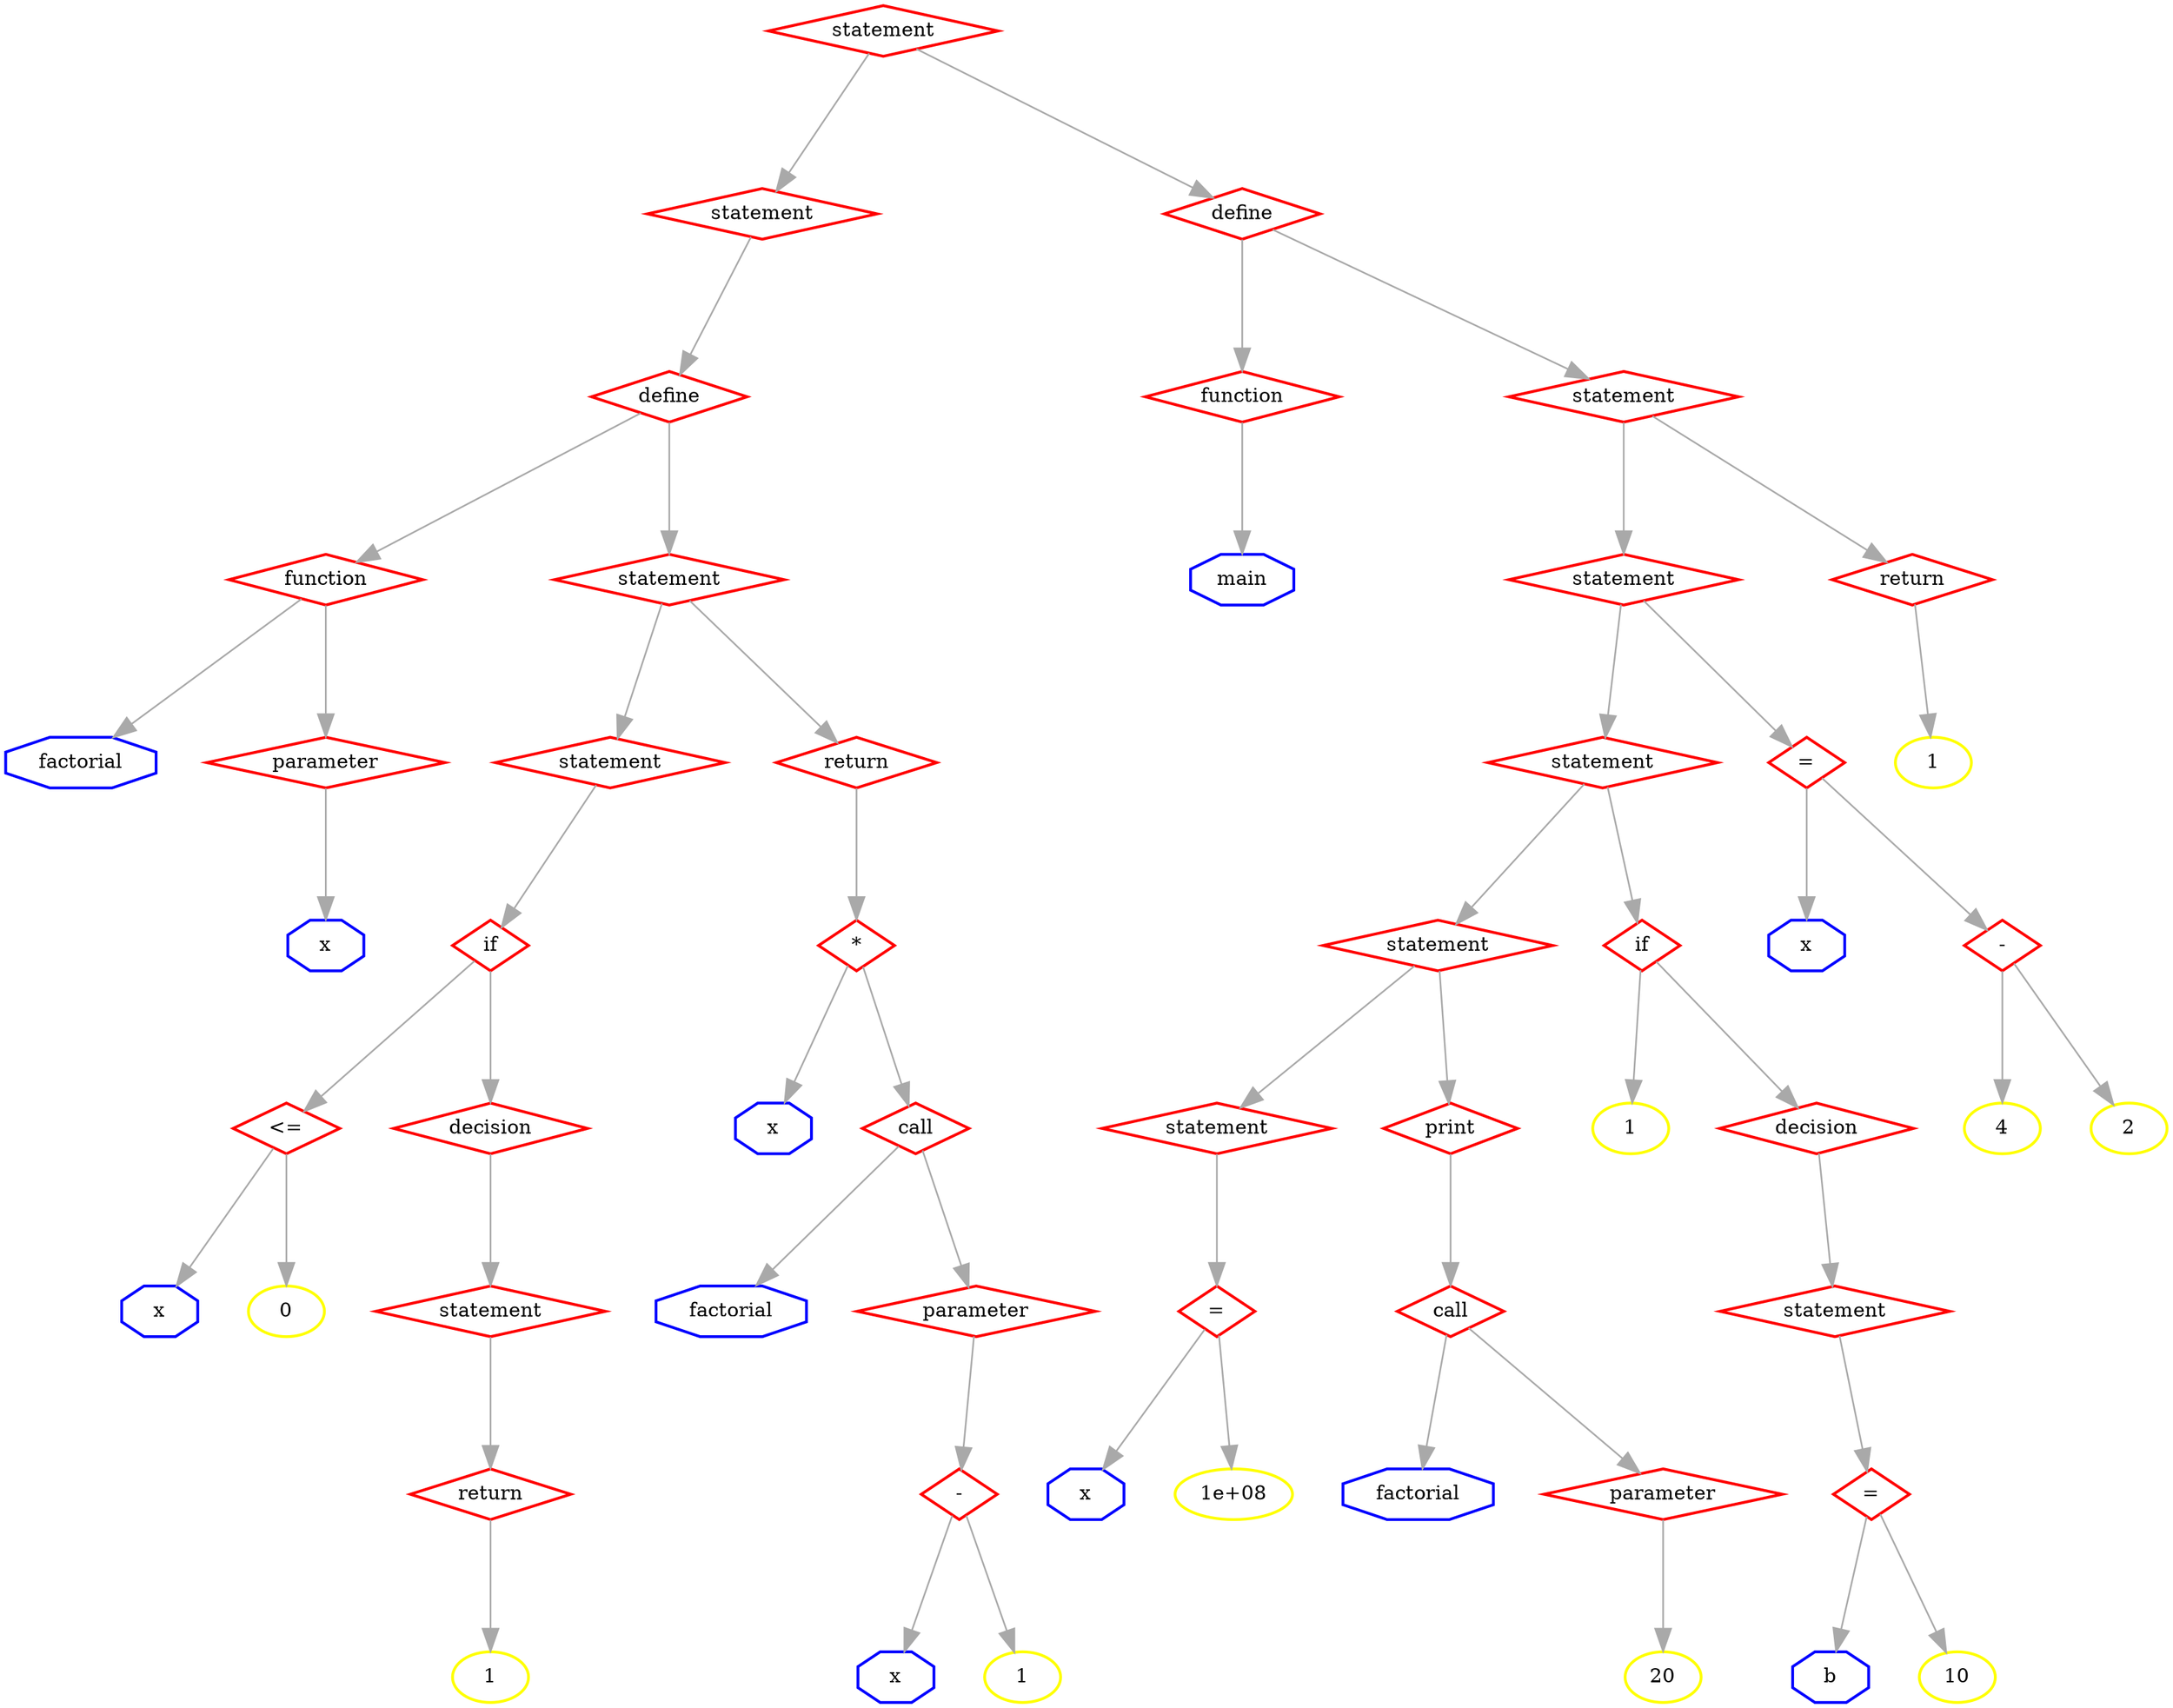 	digraph
	{
		edge [color     = darkgrey]
		edge [arrowsize = 1.6]
		edge [penwidth  = 1.2]

		graph [penwidth = 2]
		graph [ranksep  = 1.3]
		graph [nodesep  = 0.5]
		graph [style    = "filled"]
		graph [color    = green, fillcolor = lightgreen]

		node [penwidth = 2]
		node [shape    = box]
		node [color    = black, fillcolor = white]

		compound  = true;
		newrank   = true;

		Node0x600000bd5440[label = "statement"shape = diamond, color = red]
		Node0x600000bd5440 -> Node0x600000bd5120

		Node0x600000bd5120[label = "statement"shape = diamond, color = red]
		Node0x600000bd5120 -> Node0x600000bd51c0

		Node0x600000bd51c0[label = "define"shape = diamond, color = red]
		Node0x600000bd51c0 -> Node0x600000bd5160

		Node0x600000bd5160[label = "function"shape = diamond, color = red]
		Node0x600000bd5160 -> Node0x600000bd5140

		Node0x600000bd5140[label = "factorial"shape = octagon, color = blue]
		Node0x600000bd5160 -> Node0x600000bd5180

		Node0x600000bd5180[label = "parameter"shape = diamond, color = red]
		Node0x600000bd5180 -> Node0x600000bd51a0

		Node0x600000bd51a0[label = "x"shape = octagon, color = blue]
		Node0x600000bd51c0 -> Node0x600000bd5300

		Node0x600000bd5300[label = "statement"shape = diamond, color = red]
		Node0x600000bd5300 -> Node0x600000bd51e0

		Node0x600000bd51e0[label = "statement"shape = diamond, color = red]
		Node0x600000bd51e0 -> Node0x600000bd5260

		Node0x600000bd5260[label = "if"shape = diamond, color = red]
		Node0x600000bd5260 -> Node0x600000bd5220

		Node0x600000bd5220[label = "<="shape = diamond, color = red]
		Node0x600000bd5220 -> Node0x600000bd5200

		Node0x600000bd5200[label = "x"shape = octagon, color = blue]
		Node0x600000bd5220 -> Node0x600000bd5240

		Node0x600000bd5240[label = "0"shape = oval,    color = yellow]
		Node0x600000bd5260 -> Node0x600000bd52e0

		Node0x600000bd52e0[label = "decision"shape = diamond, color = red]
		Node0x600000bd52e0 -> Node0x600000bd5280

		Node0x600000bd5280[label = "statement"shape = diamond, color = red]
		Node0x600000bd5280 -> Node0x600000bd52a0

		Node0x600000bd52a0[label = "return"shape = diamond, color = red]
		Node0x600000bd52a0 -> Node0x600000bd52c0

		Node0x600000bd52c0[label = "1"shape = oval,    color = yellow]
		Node0x600000bd5300 -> Node0x600000bd5320

		Node0x600000bd5320[label = "return"shape = diamond, color = red]
		Node0x600000bd5320 -> Node0x600000bd5360

		Node0x600000bd5360[label = "*"shape = diamond, color = red]
		Node0x600000bd5360 -> Node0x600000bd5340

		Node0x600000bd5340[label = "x"shape = octagon, color = blue]
		Node0x600000bd5360 -> Node0x600000bd53a0

		Node0x600000bd53a0[label = "call"shape = diamond, color = red]
		Node0x600000bd53a0 -> Node0x600000bd5380

		Node0x600000bd5380[label = "factorial"shape = octagon, color = blue]
		Node0x600000bd53a0 -> Node0x600000bd53c0

		Node0x600000bd53c0[label = "parameter"shape = diamond, color = red]
		Node0x600000bd53c0 -> Node0x600000bd5400

		Node0x600000bd5400[label = "-"shape = diamond, color = red]
		Node0x600000bd5400 -> Node0x600000bd53e0

		Node0x600000bd53e0[label = "x"shape = octagon, color = blue]
		Node0x600000bd5400 -> Node0x600000bd5420

		Node0x600000bd5420[label = "1"shape = oval,    color = yellow]
		Node0x600000bd5440 -> Node0x600000bd54a0

		Node0x600000bd54a0[label = "define"shape = diamond, color = red]
		Node0x600000bd54a0 -> Node0x600000bd5480

		Node0x600000bd5480[label = "function"shape = diamond, color = red]
		Node0x600000bd5480 -> Node0x600000bd5460

		Node0x600000bd5460[label = "main"shape = octagon, color = blue]
		Node0x600000bd54a0 -> Node0x600000bd57c0

		Node0x600000bd57c0[label = "statement"shape = diamond, color = red]
		Node0x600000bd57c0 -> Node0x600000bd5700

		Node0x600000bd5700[label = "statement"shape = diamond, color = red]
		Node0x600000bd5700 -> Node0x600000bd5600

		Node0x600000bd5600[label = "statement"shape = diamond, color = red]
		Node0x600000bd5600 -> Node0x600000bd5540

		Node0x600000bd5540[label = "statement"shape = diamond, color = red]
		Node0x600000bd5540 -> Node0x600000bd54c0

		Node0x600000bd54c0[label = "statement"shape = diamond, color = red]
		Node0x600000bd54c0 -> Node0x600000bd5500

		Node0x600000bd5500[label = "="shape = diamond, color = red]
		Node0x600000bd5500 -> Node0x600000bd54e0

		Node0x600000bd54e0[label = "x"shape = octagon, color = blue]
		Node0x600000bd5500 -> Node0x600000bd5520

		Node0x600000bd5520[label = "1e+08"shape = oval,    color = yellow]
		Node0x600000bd5540 -> Node0x600000bd5560

		Node0x600000bd5560[label = "print"shape = diamond, color = red]
		Node0x600000bd5560 -> Node0x600000bd55a0

		Node0x600000bd55a0[label = "call"shape = diamond, color = red]
		Node0x600000bd55a0 -> Node0x600000bd5580

		Node0x600000bd5580[label = "factorial"shape = octagon, color = blue]
		Node0x600000bd55a0 -> Node0x600000bd55c0

		Node0x600000bd55c0[label = "parameter"shape = diamond, color = red]
		Node0x600000bd55c0 -> Node0x600000bd55e0

		Node0x600000bd55e0[label = "20"shape = oval,    color = yellow]
		Node0x600000bd5600 -> Node0x600000bd5640

		Node0x600000bd5640[label = "if"shape = diamond, color = red]
		Node0x600000bd5640 -> Node0x600000bd5620

		Node0x600000bd5620[label = "1"shape = oval,    color = yellow]
		Node0x600000bd5640 -> Node0x600000bd56e0

		Node0x600000bd56e0[label = "decision"shape = diamond, color = red]
		Node0x600000bd56e0 -> Node0x600000bd5660

		Node0x600000bd5660[label = "statement"shape = diamond, color = red]
		Node0x600000bd5660 -> Node0x600000bd56a0

		Node0x600000bd56a0[label = "="shape = diamond, color = red]
		Node0x600000bd56a0 -> Node0x600000bd5680

		Node0x600000bd5680[label = "b"shape = octagon, color = blue]
		Node0x600000bd56a0 -> Node0x600000bd56c0

		Node0x600000bd56c0[label = "10"shape = oval,    color = yellow]
		Node0x600000bd5700 -> Node0x600000bd5740

		Node0x600000bd5740[label = "="shape = diamond, color = red]
		Node0x600000bd5740 -> Node0x600000bd5720

		Node0x600000bd5720[label = "x"shape = octagon, color = blue]
		Node0x600000bd5740 -> Node0x600000bd5780

		Node0x600000bd5780[label = "-"shape = diamond, color = red]
		Node0x600000bd5780 -> Node0x600000bd5760

		Node0x600000bd5760[label = "4"shape = oval,    color = yellow]
		Node0x600000bd5780 -> Node0x600000bd57a0

		Node0x600000bd57a0[label = "2"shape = oval,    color = yellow]
		Node0x600000bd57c0 -> Node0x600000bd57e0

		Node0x600000bd57e0[label = "return"shape = diamond, color = red]
		Node0x600000bd57e0 -> Node0x600000bd5800

		Node0x600000bd5800[label = "1"shape = oval,    color = yellow]
	}